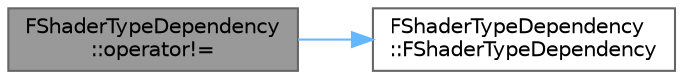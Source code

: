 digraph "FShaderTypeDependency::operator!="
{
 // INTERACTIVE_SVG=YES
 // LATEX_PDF_SIZE
  bgcolor="transparent";
  edge [fontname=Helvetica,fontsize=10,labelfontname=Helvetica,labelfontsize=10];
  node [fontname=Helvetica,fontsize=10,shape=box,height=0.2,width=0.4];
  rankdir="LR";
  Node1 [id="Node000001",label="FShaderTypeDependency\l::operator!=",height=0.2,width=0.4,color="gray40", fillcolor="grey60", style="filled", fontcolor="black",tooltip=" "];
  Node1 -> Node2 [id="edge1_Node000001_Node000002",color="steelblue1",style="solid",tooltip=" "];
  Node2 [id="Node000002",label="FShaderTypeDependency\l::FShaderTypeDependency",height=0.2,width=0.4,color="grey40", fillcolor="white", style="filled",URL="$da/d7c/classFShaderTypeDependency.html#acf4a311081827868da496c55ce75d5cc",tooltip=" "];
}
